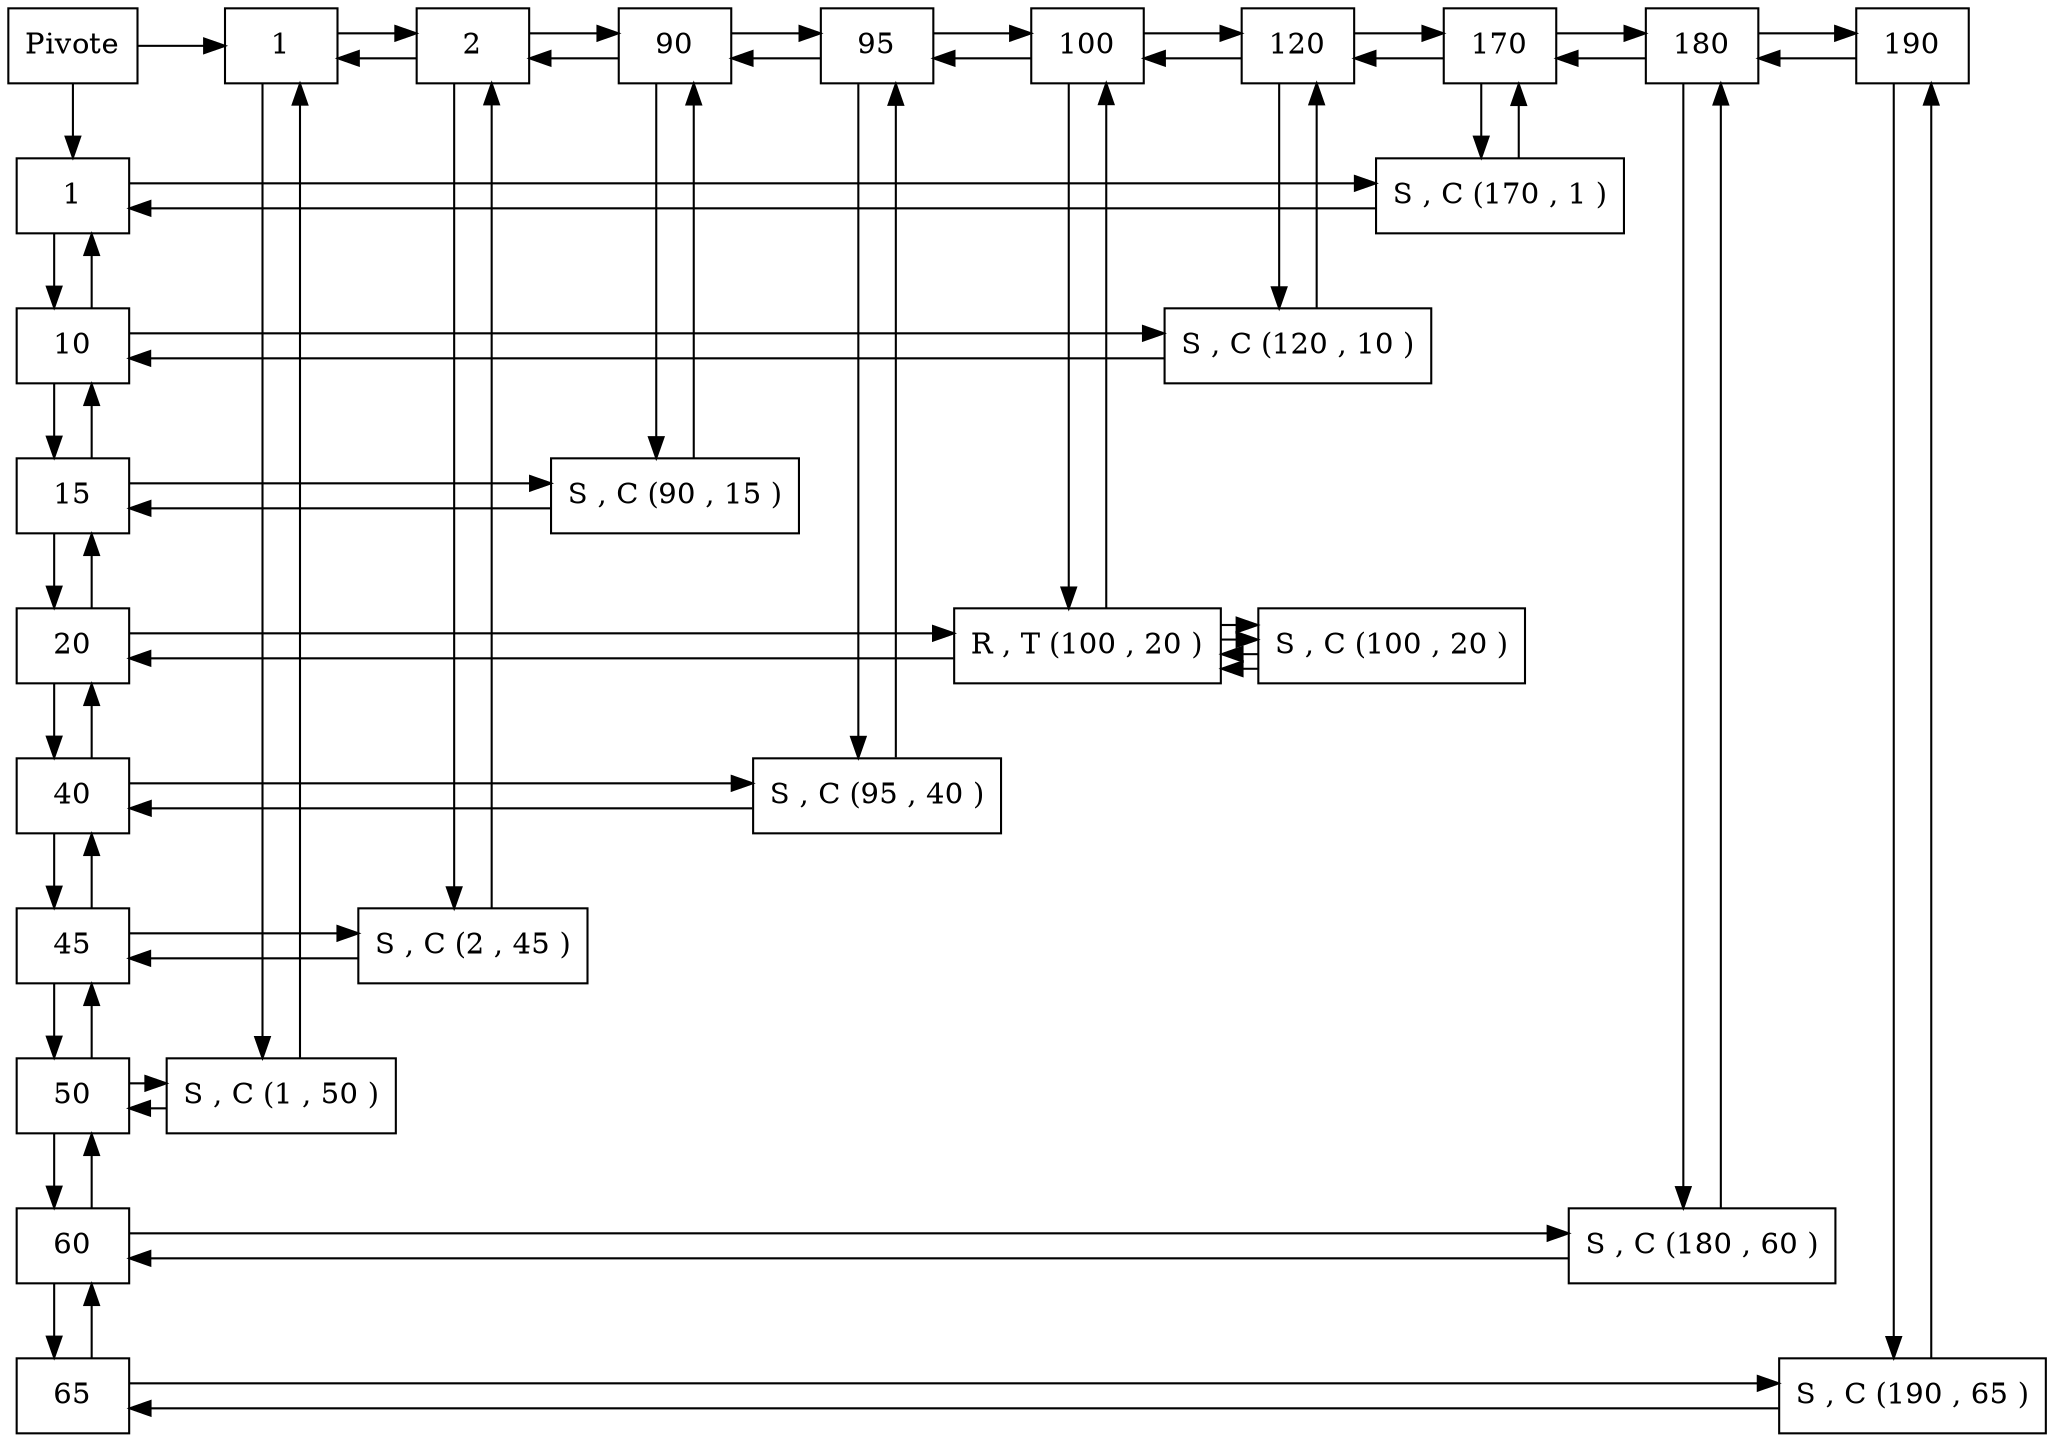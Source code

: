digraph G {
node[shape="box"];
graph[splines="ortho"];
nodoo[label="Pivote";group=0];
node0x25a2b20[label="1" , group=0];
node0x25a2940[label="10" , group=0];
node0x25a29a0[label="15" , group=0];
node0xde1e80[label="20" , group=0];
node0x25a2a00[label="40" , group=0];
node0x25a2a60[label="45" , group=0];
node0x25a2ac0[label="50" , group=0];
node0x25a2b80[label="60" , group=0];
node0x25a2e70[label="65" , group=0];
node0x25a2af0[label="1" , group=1];
node0x25a2a90[label="2" , group=2];
node0x25a29d0[label="90" , group=3];
node0x25a2a30[label="95" , group=4];
node0x25a2910[label="100" , group=5];
node0x25a2970[label="120" , group=6];
node0x25a2b50[label="170" , group=7];
node0x25a2bb0[label="180" , group=8];
node0x25a2e10[label="190" , group=9];
node0x25a2b20->node0x25a2940;
node0x25a2940->node0x25a2b20;
node0x25a2940->node0x25a29a0;
node0x25a29a0->node0x25a2940;
node0x25a29a0->node0xde1e80;
node0xde1e80->node0x25a29a0;
node0xde1e80->node0x25a2a00;
node0x25a2a00->node0xde1e80;
node0x25a2a00->node0x25a2a60;
node0x25a2a60->node0x25a2a00;
node0x25a2a60->node0x25a2ac0;
node0x25a2ac0->node0x25a2a60;
node0x25a2ac0->node0x25a2b80;
node0x25a2b80->node0x25a2ac0;
node0x25a2b80->node0x25a2e70;
node0x25a2e70->node0x25a2b80;
node0x25a2af0->node0x25a2a90;
node0x25a2a90->node0x25a2af0;
node0x25a2a90->node0x25a29d0;
node0x25a29d0->node0x25a2a90;
node0x25a29d0->node0x25a2a30;
node0x25a2a30->node0x25a29d0;
node0x25a2a30->node0x25a2910;
node0x25a2910->node0x25a2a30;
node0x25a2910->node0x25a2970;
node0x25a2970->node0x25a2910;
node0x25a2970->node0x25a2b50;
node0x25a2b50->node0x25a2970;
node0x25a2b50->node0x25a2bb0;
node0x25a2bb0->node0x25a2b50;
node0x25a2bb0->node0x25a2e10;
node0x25a2e10->node0x25a2bb0;
node0x25a2710[label="S , C (1 , 50 )" , group=1];
node0x25a2690[label="S , C (2 , 45 )" , group=2];
node0x25a2590[label="S , C (90 , 15 )" , group=3];
node0x25a2610[label="S , C (95 , 40 )" , group=4];
node0x25a2490[label="R , T (100 , 20 )" , group=5];
node0xde1e00[label="S , C (100 , 20 )" , group=5];
node0x25a2510[label="S , C (120 , 10 )" , group=6];
node0x25a2790[label="S , C (170 , 1 )" , group=7];
node0x25a2810[label="S , C (180 , 60 )" , group=8];
node0x25a2890[label="S , C (190 , 65 )" , group=9];
node0x25a2af0->node0x25a2710;
node0x25a2710->node0x25a2af0;
node0x25a2a90->node0x25a2690;
node0x25a2690->node0x25a2a90;
node0x25a29d0->node0x25a2590;
node0x25a2590->node0x25a29d0;
node0x25a2a30->node0x25a2610;
node0x25a2610->node0x25a2a30;
node0x25a2910->node0x25a2490;
node0x25a2490->node0x25a2910;
node0x25a2490->node0xde1e00;
node0xde1e00->node0x25a2490;
node0x25a2970->node0x25a2510;
node0x25a2510->node0x25a2970;
node0x25a2b50->node0x25a2790;
node0x25a2790->node0x25a2b50;
node0x25a2bb0->node0x25a2810;
node0x25a2810->node0x25a2bb0;
node0x25a2e10->node0x25a2890;
node0x25a2890->node0x25a2e10;
node0x25a2b20->node0x25a2790;
node0x25a2790->node0x25a2b20;
node0x25a2940->node0x25a2510;
node0x25a2510->node0x25a2940;
node0x25a29a0->node0x25a2590;
node0x25a2590->node0x25a29a0;
node0xde1e80->node0x25a2490;
node0x25a2490->node0xde1e80;
node0x25a2490->node0xde1e00;
node0xde1e00->node0x25a2490;
node0x25a2a00->node0x25a2610;
node0x25a2610->node0x25a2a00;
node0x25a2a60->node0x25a2690;
node0x25a2690->node0x25a2a60;
node0x25a2ac0->node0x25a2710;
node0x25a2710->node0x25a2ac0;
node0x25a2b80->node0x25a2810;
node0x25a2810->node0x25a2b80;
node0x25a2e70->node0x25a2890;
node0x25a2890->node0x25a2e70;
{rank="same";nodoo;node0x25a2af0;node0x25a2a90;node0x25a29d0;node0x25a2a30;node0x25a2910;node0x25a2970;node0x25a2b50;node0x25a2bb0;node0x25a2e10;};
nodoo->node0x25a2af0
nodoo->node0x25a2b20
{rank="same";node0x25a2b20;node0x25a2790;};
{rank="same";node0x25a2940;node0x25a2510;};
{rank="same";node0x25a29a0;node0x25a2590;};
{rank="same";node0xde1e80;node0x25a2490;node0xde1e00;};
{rank="same";node0x25a2a00;node0x25a2610;};
{rank="same";node0x25a2a60;node0x25a2690;};
{rank="same";node0x25a2ac0;node0x25a2710;};
{rank="same";node0x25a2b80;node0x25a2810;};
{rank="same";node0x25a2e70;node0x25a2890;};
}

